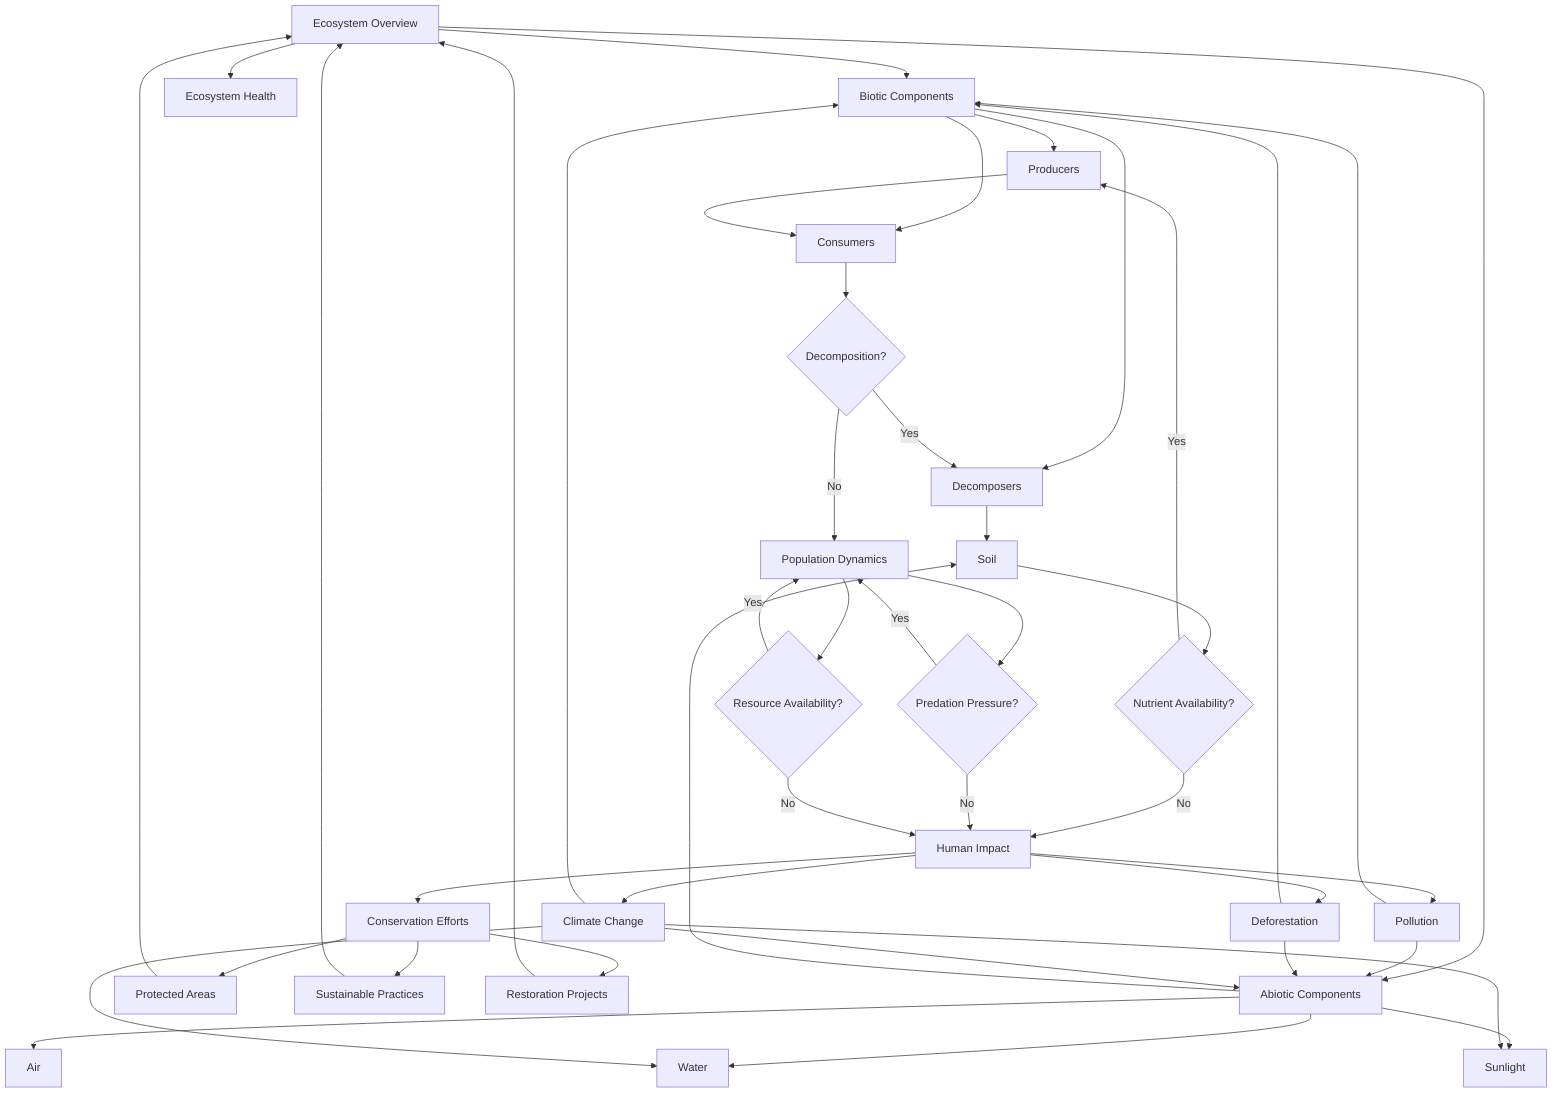 flowchart TD
    A[Ecosystem Overview]
    A --> B[Biotic Components]
    A --> C[Abiotic Components]
    
    B --> B1[Producers]
    B --> B2[Consumers]
    B --> B3[Decomposers]
    
    C --> C1[Water]
    C --> C2[Air]
    C --> C3[Soil]
    C --> C4[Sunlight]
    
    B1 --> B2
    B2 --> D{Decomposition?}
    D -->|Yes| B3
    D -->|No| E[Population Dynamics]
    
    B3 --> C3
    C3 --> F{Nutrient Availability?}
    F -->|Yes| B1
    F -->|No| G[Human Impact]
    
    E --> H{Predation Pressure?}
    E --> I{Resource Availability?}
    H -->|Yes| E
    H -->|No| G
    I -->|Yes| E
    I -->|No| G
    
    G --> G1[Pollution]
    G --> G2[Deforestation]
    G --> G3[Climate Change]
    
    G1 --> C
    G2 --> C
    G3 --> C
    G1 --> B
    G2 --> B
    G3 --> B
    
    J[Conservation Efforts] --> J1[Protected Areas]
    J --> J2[Sustainable Practices]
    J --> J3[Restoration Projects]
    
    J1 --> A
    J2 --> A
    J3 --> A
    
    G3 --> C4
    G3 --> C1
    
    K[Ecosystem Health]
    A --> K
    G --> J
